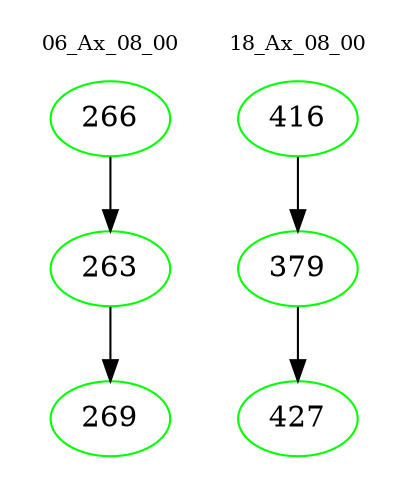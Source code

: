 digraph{
subgraph cluster_0 {
color = white
label = "06_Ax_08_00";
fontsize=10;
T0_266 [label="266", color="green"]
T0_266 -> T0_263 [color="black"]
T0_263 [label="263", color="green"]
T0_263 -> T0_269 [color="black"]
T0_269 [label="269", color="green"]
}
subgraph cluster_1 {
color = white
label = "18_Ax_08_00";
fontsize=10;
T1_416 [label="416", color="green"]
T1_416 -> T1_379 [color="black"]
T1_379 [label="379", color="green"]
T1_379 -> T1_427 [color="black"]
T1_427 [label="427", color="green"]
}
}
